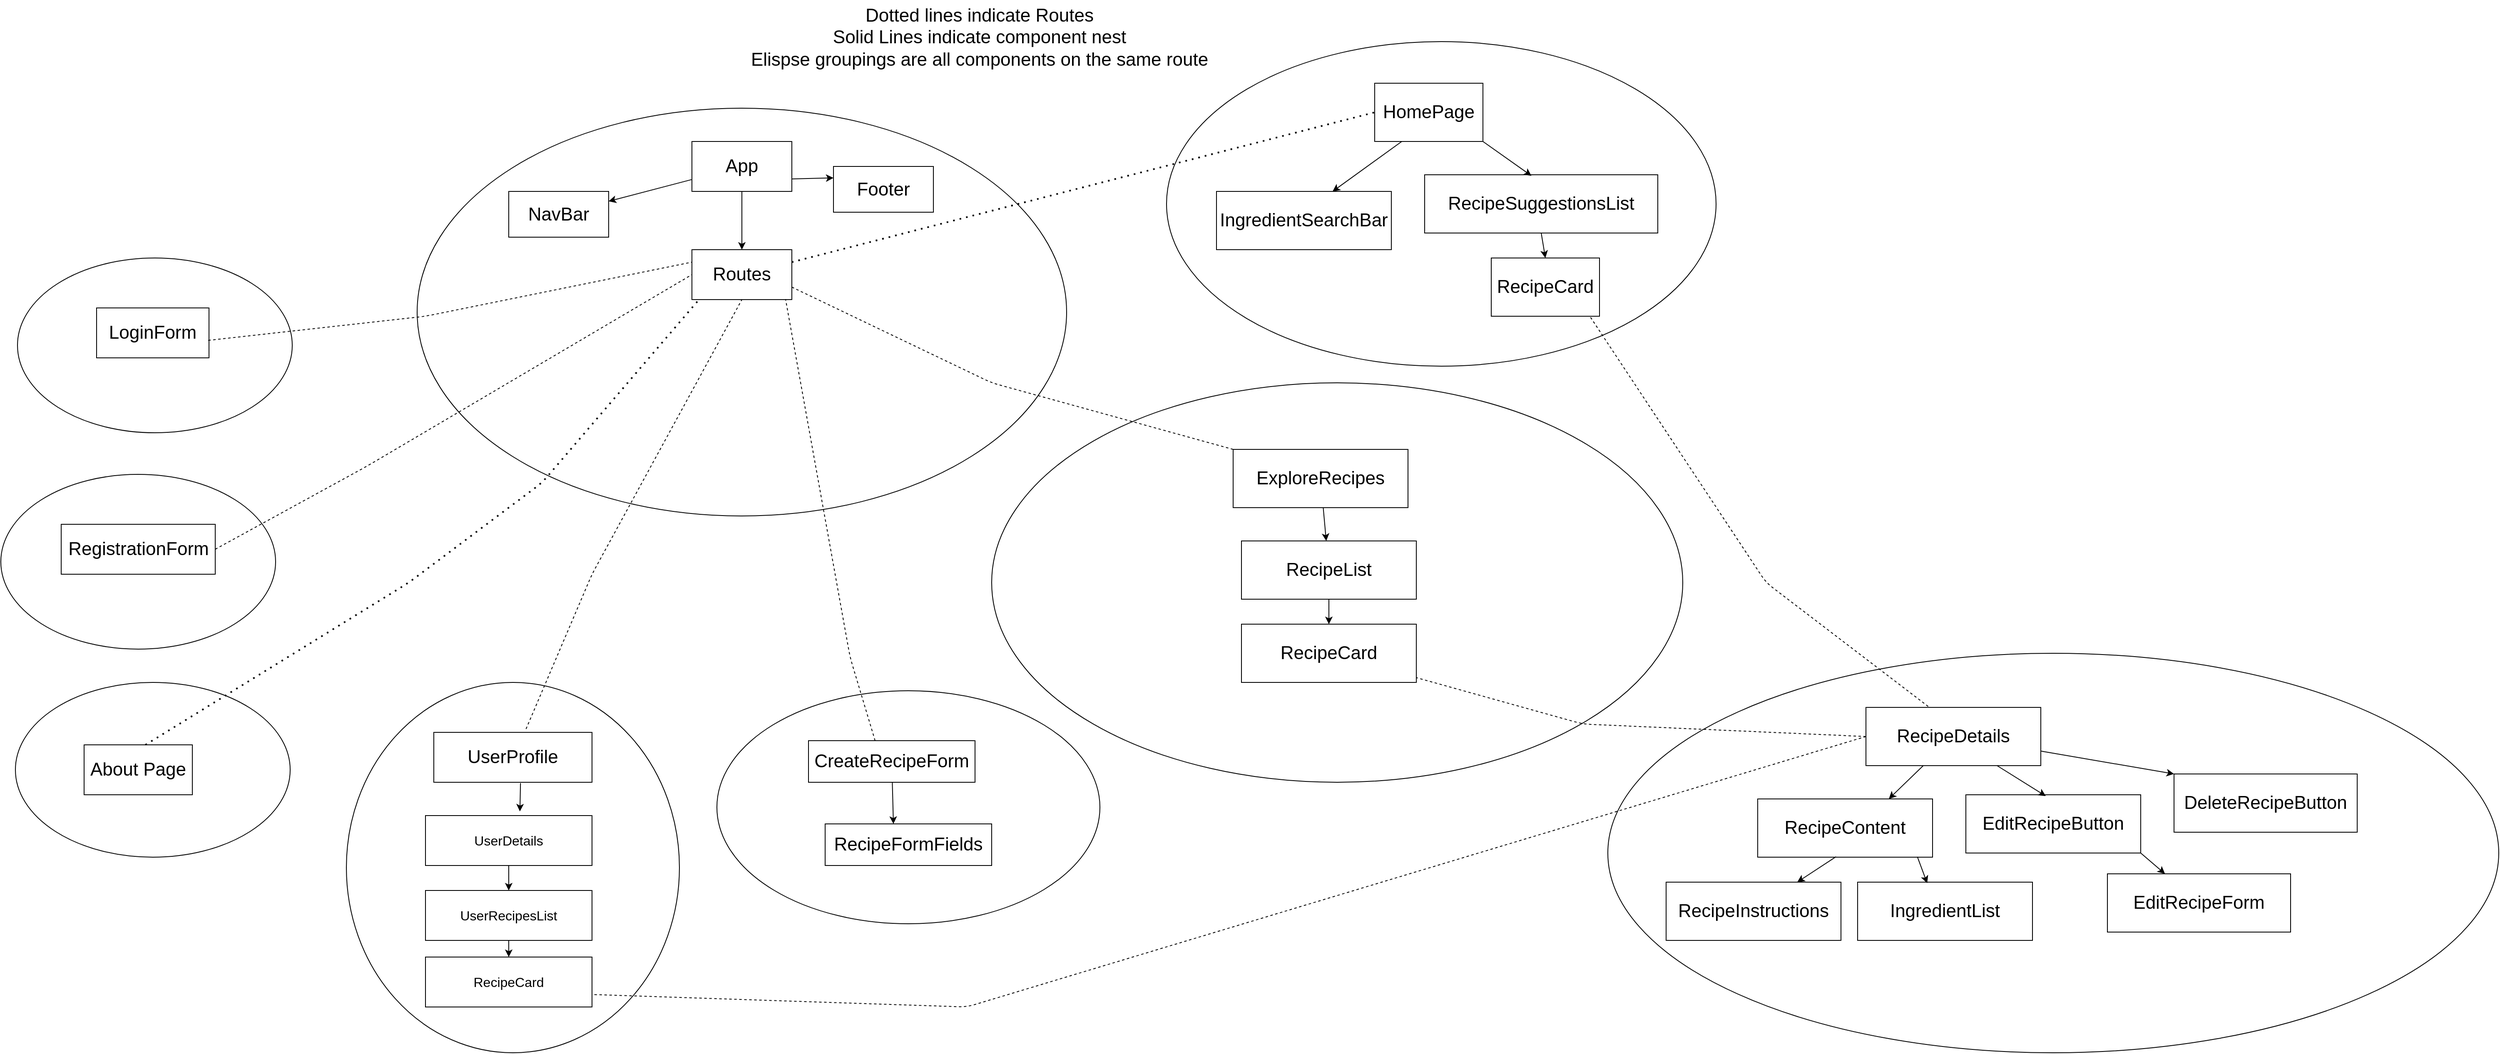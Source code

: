 <mxfile>
    <diagram id="FtEbee-XCXTfJkGimnTI" name="Page-1">
        <mxGraphModel dx="3917" dy="2467" grid="1" gridSize="10" guides="1" tooltips="1" connect="1" arrows="1" fold="1" page="1" pageScale="1" pageWidth="850" pageHeight="1100" math="0" shadow="0">
            <root>
                <mxCell id="0"/>
                <mxCell id="1" parent="0"/>
                <mxCell id="42" value="" style="ellipse;whiteSpace=wrap;html=1;fontSize=22;shadow=0;" parent="1" vertex="1">
                    <mxGeometry x="1380" y="-310" width="660" height="390" as="geometry"/>
                </mxCell>
                <mxCell id="13" value="" style="ellipse;whiteSpace=wrap;html=1;fontSize=22;shadow=0;" parent="1" vertex="1">
                    <mxGeometry x="480" y="-230" width="780" height="490" as="geometry"/>
                </mxCell>
                <mxCell id="16" value="" style="ellipse;whiteSpace=wrap;html=1;fontSize=22;shadow=0;" parent="1" vertex="1">
                    <mxGeometry x="395" y="460" width="400" height="445" as="geometry"/>
                </mxCell>
                <mxCell id="15" value="" style="ellipse;whiteSpace=wrap;html=1;fontSize=22;shadow=0;" parent="1" vertex="1">
                    <mxGeometry x="840" y="470" width="460" height="280" as="geometry"/>
                </mxCell>
                <mxCell id="14" value="" style="ellipse;whiteSpace=wrap;html=1;fontSize=22;shadow=0;" parent="1" vertex="1">
                    <mxGeometry x="-2.5" y="460" width="330" height="210" as="geometry"/>
                </mxCell>
                <mxCell id="3" value="Dotted lines indicate Routes&lt;br&gt;Solid Lines indicate component nest&lt;br&gt;Elispse groupings are all components on the same route" style="text;html=1;align=center;verticalAlign=middle;resizable=0;points=[];autosize=1;strokeColor=none;fillColor=none;fontSize=22;" parent="1" vertex="1">
                    <mxGeometry x="870" y="-360" width="570" height="90" as="geometry"/>
                </mxCell>
                <mxCell id="8" value="Routes" style="whiteSpace=wrap;html=1;fontSize=22;" parent="1" vertex="1">
                    <mxGeometry x="810" y="-60" width="120" height="60" as="geometry"/>
                </mxCell>
                <mxCell id="9" value="About Page" style="whiteSpace=wrap;html=1;fontSize=22;" parent="1" vertex="1">
                    <mxGeometry x="80" y="535" width="130" height="60" as="geometry"/>
                </mxCell>
                <mxCell id="10" value="CreateRecipeForm" style="whiteSpace=wrap;html=1;fontSize=22;" parent="1" vertex="1">
                    <mxGeometry x="950" y="530" width="200" height="50" as="geometry"/>
                </mxCell>
                <mxCell id="12" value="UserProfile" style="whiteSpace=wrap;html=1;fontSize=22;" parent="1" vertex="1">
                    <mxGeometry x="500" y="520" width="190" height="60" as="geometry"/>
                </mxCell>
                <mxCell id="18" value="" style="endArrow=none;dashed=1;html=1;fontSize=22;entryX=0.5;entryY=1;entryDx=0;entryDy=0;exitX=0.583;exitY=-0.067;exitDx=0;exitDy=0;exitPerimeter=0;" parent="1" source="12" target="8" edge="1">
                    <mxGeometry width="50" height="50" relative="1" as="geometry">
                        <mxPoint x="770" y="530" as="sourcePoint"/>
                        <mxPoint x="630" y="420" as="targetPoint"/>
                        <Array as="points">
                            <mxPoint x="690" y="330"/>
                        </Array>
                    </mxGeometry>
                </mxCell>
                <mxCell id="19" value="" style="endArrow=none;dashed=1;html=1;dashPattern=1 3;strokeWidth=2;fontSize=22;exitX=0.567;exitY=0;exitDx=0;exitDy=0;exitPerimeter=0;entryX=0.079;entryY=0.981;entryDx=0;entryDy=0;entryPerimeter=0;" parent="1" source="9" target="8" edge="1">
                    <mxGeometry width="50" height="50" relative="1" as="geometry">
                        <mxPoint x="770" y="530" as="sourcePoint"/>
                        <mxPoint x="820" y="480" as="targetPoint"/>
                        <Array as="points">
                            <mxPoint x="470" y="340"/>
                            <mxPoint x="630" y="220"/>
                        </Array>
                    </mxGeometry>
                </mxCell>
                <mxCell id="22" value="" style="endArrow=none;dashed=1;html=1;fontSize=22;exitX=0.4;exitY=0;exitDx=0;exitDy=0;exitPerimeter=0;entryX=0.937;entryY=0.991;entryDx=0;entryDy=0;entryPerimeter=0;" parent="1" source="10" target="8" edge="1">
                    <mxGeometry width="50" height="50" relative="1" as="geometry">
                        <mxPoint x="770" y="530" as="sourcePoint"/>
                        <mxPoint x="1083.103" y="355" as="targetPoint"/>
                        <Array as="points">
                            <mxPoint x="1000" y="430"/>
                        </Array>
                    </mxGeometry>
                </mxCell>
                <mxCell id="82" value="" style="edgeStyle=none;html=1;" parent="1" source="39" target="81" edge="1">
                    <mxGeometry relative="1" as="geometry"/>
                </mxCell>
                <mxCell id="39" value="&lt;font style=&quot;font-size: 16px;&quot;&gt;UserDetails&lt;/font&gt;" style="whiteSpace=wrap;html=1;" parent="1" vertex="1">
                    <mxGeometry x="490" y="620" width="200" height="60" as="geometry"/>
                </mxCell>
                <mxCell id="40" value="" style="endArrow=classic;html=1;fontSize=17;exitX=0.548;exitY=1.017;exitDx=0;exitDy=0;entryX=0.567;entryY=-0.083;entryDx=0;entryDy=0;entryPerimeter=0;exitPerimeter=0;" parent="1" source="12" target="39" edge="1">
                    <mxGeometry width="50" height="50" relative="1" as="geometry">
                        <mxPoint x="810" y="600" as="sourcePoint"/>
                        <mxPoint x="1350" y="420" as="targetPoint"/>
                        <Array as="points"/>
                    </mxGeometry>
                </mxCell>
                <mxCell id="41" value="HomePage" style="whiteSpace=wrap;html=1;fontSize=22;" parent="1" vertex="1">
                    <mxGeometry x="1630" y="-260" width="130" height="70" as="geometry"/>
                </mxCell>
                <mxCell id="44" value="" style="endArrow=none;dashed=1;html=1;dashPattern=1 3;strokeWidth=2;fontSize=22;entryX=0;entryY=0.5;entryDx=0;entryDy=0;exitX=1;exitY=0.25;exitDx=0;exitDy=0;" parent="1" source="8" target="41" edge="1">
                    <mxGeometry width="50" height="50" relative="1" as="geometry">
                        <mxPoint x="1290" y="380" as="sourcePoint"/>
                        <mxPoint x="1340" y="330" as="targetPoint"/>
                    </mxGeometry>
                </mxCell>
                <mxCell id="119" value="" style="edgeStyle=none;html=1;fontSize=16;" edge="1" parent="1" source="81" target="118">
                    <mxGeometry relative="1" as="geometry"/>
                </mxCell>
                <mxCell id="81" value="&lt;font style=&quot;font-size: 16px;&quot;&gt;UserRecipesList&lt;/font&gt;" style="whiteSpace=wrap;html=1;" parent="1" vertex="1">
                    <mxGeometry x="490" y="710" width="200" height="60" as="geometry"/>
                </mxCell>
                <mxCell id="83" value="" style="ellipse;whiteSpace=wrap;html=1;fontSize=22;shadow=0;" parent="1" vertex="1">
                    <mxGeometry x="-20" y="210" width="330" height="210" as="geometry"/>
                </mxCell>
                <mxCell id="84" value="" style="ellipse;whiteSpace=wrap;html=1;fontSize=22;shadow=0;" parent="1" vertex="1">
                    <mxGeometry y="-50" width="330" height="210" as="geometry"/>
                </mxCell>
                <mxCell id="85" value="RegistrationForm" style="whiteSpace=wrap;html=1;shadow=0;fontSize=22;" parent="1" vertex="1">
                    <mxGeometry x="52.5" y="270" width="185" height="60" as="geometry"/>
                </mxCell>
                <mxCell id="86" value="LoginForm" style="whiteSpace=wrap;html=1;shadow=0;fontSize=22;" parent="1" vertex="1">
                    <mxGeometry x="95" y="10" width="135" height="60" as="geometry"/>
                </mxCell>
                <mxCell id="87" value="" style="endArrow=none;dashed=1;html=1;fontSize=22;entryX=0;entryY=0.25;entryDx=0;entryDy=0;exitX=0.993;exitY=0.65;exitDx=0;exitDy=0;exitPerimeter=0;" parent="1" source="86" target="8" edge="1">
                    <mxGeometry width="50" height="50" relative="1" as="geometry">
                        <mxPoint x="694.09" y="560.98" as="sourcePoint"/>
                        <mxPoint x="850" y="90" as="targetPoint"/>
                        <Array as="points">
                            <mxPoint x="490" y="20"/>
                        </Array>
                    </mxGeometry>
                </mxCell>
                <mxCell id="88" value="" style="endArrow=none;dashed=1;html=1;fontSize=22;exitX=1;exitY=0.5;exitDx=0;exitDy=0;entryX=0;entryY=0.5;entryDx=0;entryDy=0;" parent="1" source="85" edge="1" target="8">
                    <mxGeometry width="50" height="50" relative="1" as="geometry">
                        <mxPoint x="239.055" y="59" as="sourcePoint"/>
                        <mxPoint x="540" y="120" as="targetPoint"/>
                        <Array as="points">
                            <mxPoint x="420" y="200"/>
                        </Array>
                    </mxGeometry>
                </mxCell>
                <mxCell id="107" value="RecipeFormFields" style="whiteSpace=wrap;html=1;fontSize=22;" parent="1" vertex="1">
                    <mxGeometry x="970" y="630" width="200" height="50" as="geometry"/>
                </mxCell>
                <mxCell id="108" value="" style="edgeStyle=none;html=1;entryX=0.41;entryY=0;entryDx=0;entryDy=0;entryPerimeter=0;" parent="1" source="10" target="107" edge="1">
                    <mxGeometry relative="1" as="geometry">
                        <mxPoint x="1163.333" y="620" as="sourcePoint"/>
                        <mxPoint x="1136.667" y="660" as="targetPoint"/>
                    </mxGeometry>
                </mxCell>
                <mxCell id="112" value="" style="edgeStyle=none;html=1;" edge="1" parent="1" source="110" target="111">
                    <mxGeometry relative="1" as="geometry"/>
                </mxCell>
                <mxCell id="110" value="App" style="whiteSpace=wrap;html=1;fontSize=22;" vertex="1" parent="1">
                    <mxGeometry x="810" y="-190" width="120" height="60" as="geometry"/>
                </mxCell>
                <mxCell id="111" value="NavBar" style="whiteSpace=wrap;html=1;fontSize=22;" vertex="1" parent="1">
                    <mxGeometry x="590" y="-130" width="120" height="55" as="geometry"/>
                </mxCell>
                <mxCell id="115" value="" style="edgeStyle=none;html=1;entryX=0.5;entryY=0;entryDx=0;entryDy=0;exitX=0.5;exitY=1;exitDx=0;exitDy=0;" edge="1" parent="1" source="110" target="8">
                    <mxGeometry relative="1" as="geometry">
                        <mxPoint x="924.651" y="-120" as="sourcePoint"/>
                        <mxPoint x="999.07" y="-70" as="targetPoint"/>
                    </mxGeometry>
                </mxCell>
                <mxCell id="116" value="Footer" style="whiteSpace=wrap;html=1;fontSize=22;" vertex="1" parent="1">
                    <mxGeometry x="980" y="-160" width="120" height="55" as="geometry"/>
                </mxCell>
                <mxCell id="117" value="" style="edgeStyle=none;html=1;entryX=0;entryY=0.25;entryDx=0;entryDy=0;exitX=1;exitY=0.75;exitDx=0;exitDy=0;" edge="1" parent="1" source="110" target="116">
                    <mxGeometry relative="1" as="geometry">
                        <mxPoint x="820" y="-134.318" as="sourcePoint"/>
                        <mxPoint x="720" y="-108.182" as="targetPoint"/>
                    </mxGeometry>
                </mxCell>
                <mxCell id="118" value="&lt;font style=&quot;font-size: 16px;&quot;&gt;RecipeCard&lt;/font&gt;" style="whiteSpace=wrap;html=1;" vertex="1" parent="1">
                    <mxGeometry x="490" y="790" width="200" height="60" as="geometry"/>
                </mxCell>
                <mxCell id="120" value="IngredientSearchBar" style="whiteSpace=wrap;html=1;fontSize=22;" vertex="1" parent="1">
                    <mxGeometry x="1440" y="-130" width="210" height="70" as="geometry"/>
                </mxCell>
                <mxCell id="121" value="RecipeSuggestionsList" style="whiteSpace=wrap;html=1;fontSize=22;" vertex="1" parent="1">
                    <mxGeometry x="1690" y="-150" width="280" height="70" as="geometry"/>
                </mxCell>
                <mxCell id="122" value="RecipeCard" style="whiteSpace=wrap;html=1;fontSize=22;" vertex="1" parent="1">
                    <mxGeometry x="1770" y="-50" width="130" height="70" as="geometry"/>
                </mxCell>
                <mxCell id="123" value="" style="edgeStyle=none;html=1;entryX=0.664;entryY=0.001;entryDx=0;entryDy=0;exitX=0.25;exitY=1;exitDx=0;exitDy=0;entryPerimeter=0;" edge="1" parent="1" source="41" target="120">
                    <mxGeometry relative="1" as="geometry">
                        <mxPoint x="940" y="-135" as="sourcePoint"/>
                        <mxPoint x="1010" y="-108.75" as="targetPoint"/>
                    </mxGeometry>
                </mxCell>
                <mxCell id="124" value="" style="edgeStyle=none;html=1;entryX=0.458;entryY=0.018;entryDx=0;entryDy=0;exitX=1;exitY=1;exitDx=0;exitDy=0;entryPerimeter=0;" edge="1" parent="1" source="41" target="121">
                    <mxGeometry relative="1" as="geometry">
                        <mxPoint x="1602.5" y="-130" as="sourcePoint"/>
                        <mxPoint x="1549.44" y="-69.93" as="targetPoint"/>
                    </mxGeometry>
                </mxCell>
                <mxCell id="125" value="" style="edgeStyle=none;html=1;entryX=0.5;entryY=0;entryDx=0;entryDy=0;exitX=0.5;exitY=1;exitDx=0;exitDy=0;" edge="1" parent="1" source="121" target="122">
                    <mxGeometry relative="1" as="geometry">
                        <mxPoint x="1700" y="-130" as="sourcePoint"/>
                        <mxPoint x="1788.24" y="-88.74" as="targetPoint"/>
                    </mxGeometry>
                </mxCell>
                <mxCell id="126" value="" style="ellipse;whiteSpace=wrap;html=1;fontSize=22;shadow=0;" vertex="1" parent="1">
                    <mxGeometry x="1170" y="100" width="830" height="480" as="geometry"/>
                </mxCell>
                <mxCell id="132" value="" style="edgeStyle=none;html=1;fontSize=16;" edge="1" parent="1" source="128" target="129">
                    <mxGeometry relative="1" as="geometry"/>
                </mxCell>
                <mxCell id="128" value="ExploreRecipes" style="whiteSpace=wrap;html=1;fontSize=22;" vertex="1" parent="1">
                    <mxGeometry x="1460" y="180" width="210" height="70" as="geometry"/>
                </mxCell>
                <mxCell id="133" value="" style="edgeStyle=none;html=1;fontSize=16;" edge="1" parent="1" source="129" target="130">
                    <mxGeometry relative="1" as="geometry"/>
                </mxCell>
                <mxCell id="129" value="RecipeList" style="whiteSpace=wrap;html=1;fontSize=22;" vertex="1" parent="1">
                    <mxGeometry x="1470" y="290" width="210" height="70" as="geometry"/>
                </mxCell>
                <mxCell id="130" value="RecipeCard" style="whiteSpace=wrap;html=1;fontSize=22;" vertex="1" parent="1">
                    <mxGeometry x="1470" y="390" width="210" height="70" as="geometry"/>
                </mxCell>
                <mxCell id="131" value="" style="endArrow=none;dashed=1;html=1;fontSize=22;exitX=0;exitY=0;exitDx=0;exitDy=0;entryX=1;entryY=0.75;entryDx=0;entryDy=0;" edge="1" parent="1" source="128" target="8">
                    <mxGeometry width="50" height="50" relative="1" as="geometry">
                        <mxPoint x="1040" y="590" as="sourcePoint"/>
                        <mxPoint x="942.44" y="79.46" as="targetPoint"/>
                        <Array as="points">
                            <mxPoint x="1170" y="100"/>
                        </Array>
                    </mxGeometry>
                </mxCell>
                <mxCell id="134" value="" style="ellipse;whiteSpace=wrap;html=1;fontSize=22;shadow=0;" vertex="1" parent="1">
                    <mxGeometry x="1910" y="425" width="1070" height="480" as="geometry"/>
                </mxCell>
                <mxCell id="135" value="RecipeDetails" style="whiteSpace=wrap;html=1;fontSize=22;" vertex="1" parent="1">
                    <mxGeometry x="2220" y="490" width="210" height="70" as="geometry"/>
                </mxCell>
                <mxCell id="136" value="RecipeContent" style="whiteSpace=wrap;html=1;fontSize=22;" vertex="1" parent="1">
                    <mxGeometry x="2090" y="600" width="210" height="70" as="geometry"/>
                </mxCell>
                <mxCell id="137" value="RecipeInstructions" style="whiteSpace=wrap;html=1;fontSize=22;" vertex="1" parent="1">
                    <mxGeometry x="1980" y="700" width="210" height="70" as="geometry"/>
                </mxCell>
                <mxCell id="138" value="IngredientList" style="whiteSpace=wrap;html=1;fontSize=22;" vertex="1" parent="1">
                    <mxGeometry x="2210" y="700" width="210" height="70" as="geometry"/>
                </mxCell>
                <mxCell id="139" value="" style="endArrow=none;dashed=1;html=1;fontSize=22;exitX=0;exitY=0.5;exitDx=0;exitDy=0;entryX=1;entryY=0.75;entryDx=0;entryDy=0;" edge="1" parent="1" source="135" target="118">
                    <mxGeometry width="50" height="50" relative="1" as="geometry">
                        <mxPoint x="1040" y="590" as="sourcePoint"/>
                        <mxPoint x="942.44" y="79.46" as="targetPoint"/>
                        <Array as="points">
                            <mxPoint x="1140" y="850"/>
                        </Array>
                    </mxGeometry>
                </mxCell>
                <mxCell id="140" value="" style="endArrow=none;dashed=1;html=1;fontSize=22;exitX=0;exitY=0.5;exitDx=0;exitDy=0;" edge="1" parent="1" source="135" target="130">
                    <mxGeometry width="50" height="50" relative="1" as="geometry">
                        <mxPoint x="2210" y="545" as="sourcePoint"/>
                        <mxPoint x="700" y="845" as="targetPoint"/>
                        <Array as="points">
                            <mxPoint x="1880" y="510"/>
                        </Array>
                    </mxGeometry>
                </mxCell>
                <mxCell id="141" value="" style="endArrow=none;dashed=1;html=1;fontSize=22;exitX=0.356;exitY=-0.016;exitDx=0;exitDy=0;exitPerimeter=0;entryX=0.905;entryY=0.984;entryDx=0;entryDy=0;entryPerimeter=0;" edge="1" parent="1" source="135" target="122">
                    <mxGeometry width="50" height="50" relative="1" as="geometry">
                        <mxPoint x="2210" y="545" as="sourcePoint"/>
                        <mxPoint x="1645.926" y="470" as="targetPoint"/>
                        <Array as="points">
                            <mxPoint x="2100" y="340"/>
                        </Array>
                    </mxGeometry>
                </mxCell>
                <mxCell id="142" value="EditRecipeButton" style="whiteSpace=wrap;html=1;fontSize=22;" vertex="1" parent="1">
                    <mxGeometry x="2340" y="595" width="210" height="70" as="geometry"/>
                </mxCell>
                <mxCell id="143" value="DeleteRecipeButton" style="whiteSpace=wrap;html=1;fontSize=22;" vertex="1" parent="1">
                    <mxGeometry x="2590" y="570" width="220" height="70" as="geometry"/>
                </mxCell>
                <mxCell id="144" value="EditRecipeForm" style="whiteSpace=wrap;html=1;fontSize=22;" vertex="1" parent="1">
                    <mxGeometry x="2510" y="690" width="220" height="70" as="geometry"/>
                </mxCell>
                <mxCell id="145" value="" style="edgeStyle=none;html=1;fontSize=16;entryX=0.75;entryY=0;entryDx=0;entryDy=0;" edge="1" parent="1" source="135" target="136">
                    <mxGeometry relative="1" as="geometry">
                        <mxPoint x="1585" y="370" as="sourcePoint"/>
                        <mxPoint x="1585" y="400" as="targetPoint"/>
                    </mxGeometry>
                </mxCell>
                <mxCell id="146" value="" style="edgeStyle=none;html=1;fontSize=16;entryX=0.457;entryY=0.022;entryDx=0;entryDy=0;entryPerimeter=0;exitX=0.75;exitY=1;exitDx=0;exitDy=0;" edge="1" parent="1" source="135" target="142">
                    <mxGeometry relative="1" as="geometry">
                        <mxPoint x="2298.833" y="570" as="sourcePoint"/>
                        <mxPoint x="2257.5" y="610" as="targetPoint"/>
                    </mxGeometry>
                </mxCell>
                <mxCell id="148" value="" style="edgeStyle=none;html=1;fontSize=16;entryX=0;entryY=0;entryDx=0;entryDy=0;exitX=1;exitY=0.75;exitDx=0;exitDy=0;" edge="1" parent="1" source="135" target="143">
                    <mxGeometry relative="1" as="geometry">
                        <mxPoint x="2387.5" y="570" as="sourcePoint"/>
                        <mxPoint x="2445.97" y="606.54" as="targetPoint"/>
                    </mxGeometry>
                </mxCell>
                <mxCell id="149" value="" style="edgeStyle=none;html=1;fontSize=16;exitX=1;exitY=1;exitDx=0;exitDy=0;" edge="1" parent="1" source="142" target="144">
                    <mxGeometry relative="1" as="geometry">
                        <mxPoint x="2440" y="552.5" as="sourcePoint"/>
                        <mxPoint x="2600" y="580" as="targetPoint"/>
                    </mxGeometry>
                </mxCell>
                <mxCell id="150" value="" style="edgeStyle=none;html=1;fontSize=16;exitX=0.913;exitY=0.992;exitDx=0;exitDy=0;entryX=0.398;entryY=0.018;entryDx=0;entryDy=0;entryPerimeter=0;exitPerimeter=0;" edge="1" parent="1" source="136" target="138">
                    <mxGeometry relative="1" as="geometry">
                        <mxPoint x="2560" y="675" as="sourcePoint"/>
                        <mxPoint x="2589.167" y="700" as="targetPoint"/>
                    </mxGeometry>
                </mxCell>
                <mxCell id="151" value="" style="edgeStyle=none;html=1;fontSize=16;exitX=0.448;exitY=0.992;exitDx=0;exitDy=0;entryX=0.75;entryY=0;entryDx=0;entryDy=0;exitPerimeter=0;" edge="1" parent="1" source="136" target="137">
                    <mxGeometry relative="1" as="geometry">
                        <mxPoint x="2291.73" y="679.44" as="sourcePoint"/>
                        <mxPoint x="2303.58" y="711.26" as="targetPoint"/>
                    </mxGeometry>
                </mxCell>
            </root>
        </mxGraphModel>
    </diagram>
</mxfile>